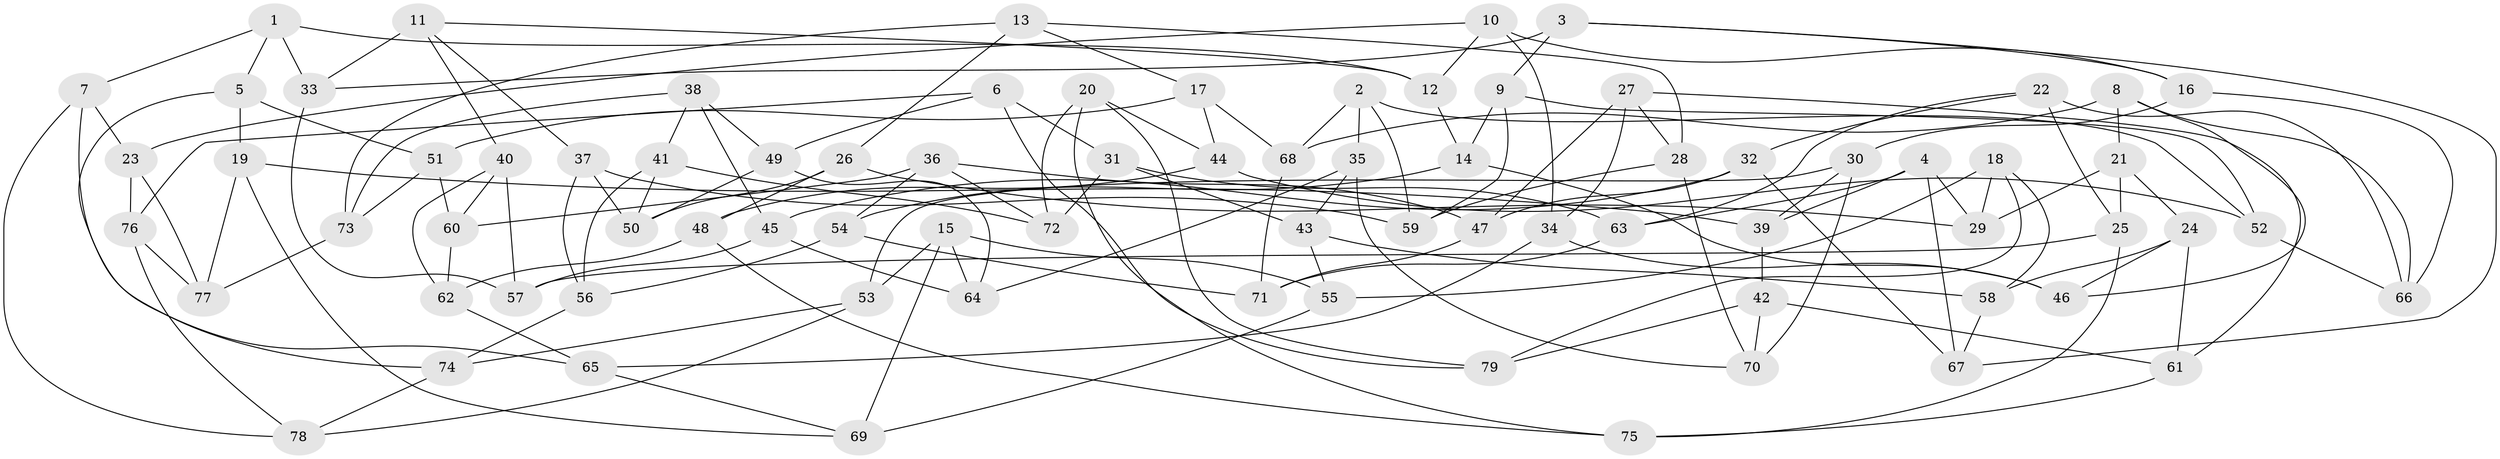 // coarse degree distribution, {10: 0.075, 6: 0.05, 8: 0.05, 9: 0.075, 4: 0.575, 7: 0.05, 3: 0.125}
// Generated by graph-tools (version 1.1) at 2025/53/03/04/25 22:53:45]
// undirected, 79 vertices, 158 edges
graph export_dot {
  node [color=gray90,style=filled];
  1;
  2;
  3;
  4;
  5;
  6;
  7;
  8;
  9;
  10;
  11;
  12;
  13;
  14;
  15;
  16;
  17;
  18;
  19;
  20;
  21;
  22;
  23;
  24;
  25;
  26;
  27;
  28;
  29;
  30;
  31;
  32;
  33;
  34;
  35;
  36;
  37;
  38;
  39;
  40;
  41;
  42;
  43;
  44;
  45;
  46;
  47;
  48;
  49;
  50;
  51;
  52;
  53;
  54;
  55;
  56;
  57;
  58;
  59;
  60;
  61;
  62;
  63;
  64;
  65;
  66;
  67;
  68;
  69;
  70;
  71;
  72;
  73;
  74;
  75;
  76;
  77;
  78;
  79;
  1 -- 7;
  1 -- 5;
  1 -- 33;
  1 -- 12;
  2 -- 52;
  2 -- 35;
  2 -- 68;
  2 -- 59;
  3 -- 67;
  3 -- 16;
  3 -- 33;
  3 -- 9;
  4 -- 63;
  4 -- 29;
  4 -- 39;
  4 -- 67;
  5 -- 19;
  5 -- 51;
  5 -- 74;
  6 -- 31;
  6 -- 49;
  6 -- 79;
  6 -- 76;
  7 -- 23;
  7 -- 65;
  7 -- 78;
  8 -- 68;
  8 -- 46;
  8 -- 66;
  8 -- 21;
  9 -- 59;
  9 -- 14;
  9 -- 52;
  10 -- 23;
  10 -- 16;
  10 -- 34;
  10 -- 12;
  11 -- 33;
  11 -- 40;
  11 -- 12;
  11 -- 37;
  12 -- 14;
  13 -- 73;
  13 -- 17;
  13 -- 28;
  13 -- 26;
  14 -- 54;
  14 -- 46;
  15 -- 55;
  15 -- 69;
  15 -- 53;
  15 -- 64;
  16 -- 66;
  16 -- 30;
  17 -- 44;
  17 -- 51;
  17 -- 68;
  18 -- 79;
  18 -- 29;
  18 -- 55;
  18 -- 58;
  19 -- 77;
  19 -- 39;
  19 -- 69;
  20 -- 44;
  20 -- 72;
  20 -- 79;
  20 -- 75;
  21 -- 24;
  21 -- 25;
  21 -- 29;
  22 -- 66;
  22 -- 63;
  22 -- 32;
  22 -- 25;
  23 -- 77;
  23 -- 76;
  24 -- 58;
  24 -- 46;
  24 -- 61;
  25 -- 75;
  25 -- 57;
  26 -- 48;
  26 -- 29;
  26 -- 50;
  27 -- 28;
  27 -- 61;
  27 -- 47;
  27 -- 34;
  28 -- 59;
  28 -- 70;
  30 -- 53;
  30 -- 39;
  30 -- 70;
  31 -- 63;
  31 -- 43;
  31 -- 72;
  32 -- 45;
  32 -- 67;
  32 -- 47;
  33 -- 57;
  34 -- 46;
  34 -- 65;
  35 -- 70;
  35 -- 64;
  35 -- 43;
  36 -- 47;
  36 -- 54;
  36 -- 72;
  36 -- 60;
  37 -- 56;
  37 -- 59;
  37 -- 50;
  38 -- 41;
  38 -- 49;
  38 -- 45;
  38 -- 73;
  39 -- 42;
  40 -- 62;
  40 -- 57;
  40 -- 60;
  41 -- 50;
  41 -- 72;
  41 -- 56;
  42 -- 61;
  42 -- 79;
  42 -- 70;
  43 -- 55;
  43 -- 58;
  44 -- 48;
  44 -- 52;
  45 -- 57;
  45 -- 64;
  47 -- 71;
  48 -- 75;
  48 -- 62;
  49 -- 64;
  49 -- 50;
  51 -- 73;
  51 -- 60;
  52 -- 66;
  53 -- 78;
  53 -- 74;
  54 -- 71;
  54 -- 56;
  55 -- 69;
  56 -- 74;
  58 -- 67;
  60 -- 62;
  61 -- 75;
  62 -- 65;
  63 -- 71;
  65 -- 69;
  68 -- 71;
  73 -- 77;
  74 -- 78;
  76 -- 77;
  76 -- 78;
}
